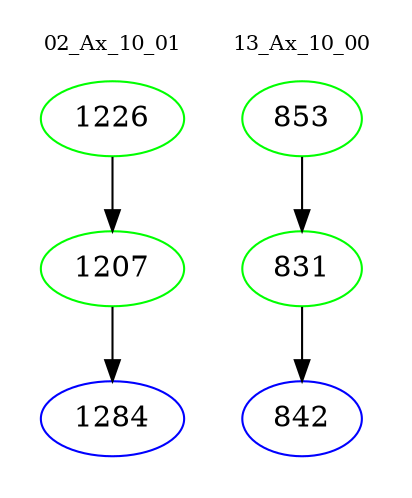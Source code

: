 digraph{
subgraph cluster_0 {
color = white
label = "02_Ax_10_01";
fontsize=10;
T0_1226 [label="1226", color="green"]
T0_1226 -> T0_1207 [color="black"]
T0_1207 [label="1207", color="green"]
T0_1207 -> T0_1284 [color="black"]
T0_1284 [label="1284", color="blue"]
}
subgraph cluster_1 {
color = white
label = "13_Ax_10_00";
fontsize=10;
T1_853 [label="853", color="green"]
T1_853 -> T1_831 [color="black"]
T1_831 [label="831", color="green"]
T1_831 -> T1_842 [color="black"]
T1_842 [label="842", color="blue"]
}
}
